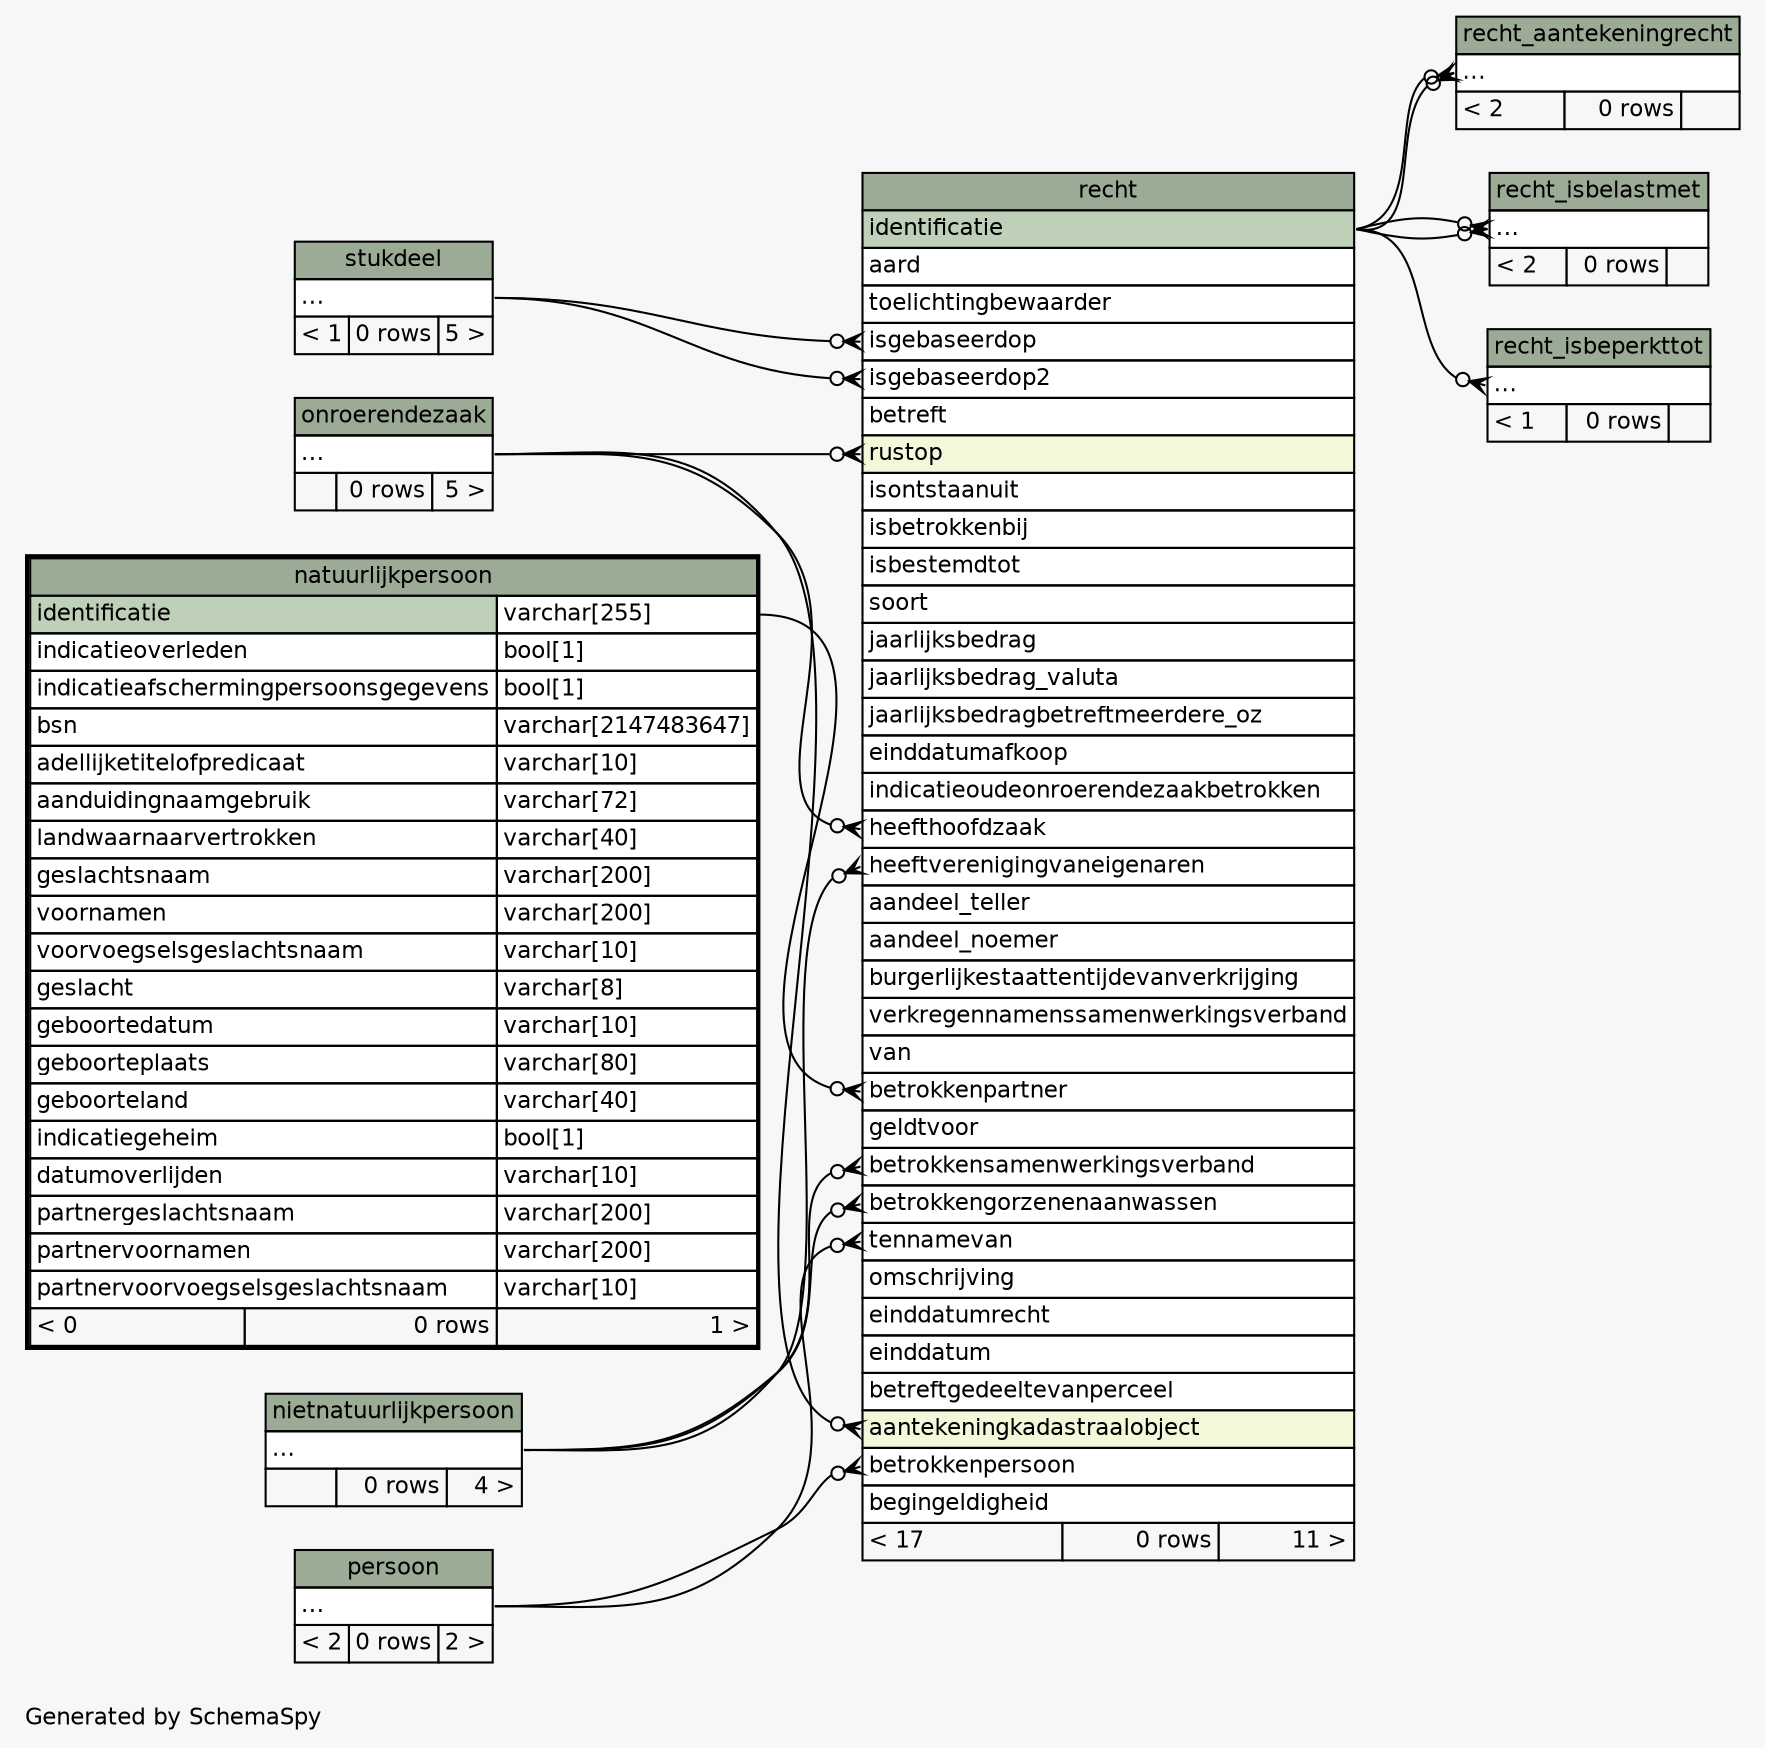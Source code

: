 // dot 2.43.0 on Linux 6.8.0-41-generic
// SchemaSpy rev Unknown
digraph "twoDegreesRelationshipsDiagram" {
  graph [
    rankdir="RL"
    bgcolor="#f7f7f7"
    label="\nGenerated by SchemaSpy"
    labeljust="l"
    nodesep="0.18"
    ranksep="0.46"
    fontname="Helvetica"
    fontsize="11"
  ];
  node [
    fontname="Helvetica"
    fontsize="11"
    shape="plaintext"
  ];
  edge [
    arrowsize="0.8"
  ];
  "recht":"aantekeningkadastraalobject":w -> "onroerendezaak":"elipses":e [arrowhead=none dir=back arrowtail=crowodot];
  "recht":"betrokkengorzenenaanwassen":w -> "nietnatuurlijkpersoon":"elipses":e [arrowhead=none dir=back arrowtail=crowodot];
  "recht":"betrokkenpartner":w -> "natuurlijkpersoon":"identificatie.type":e [arrowhead=none dir=back arrowtail=crowodot];
  "recht":"betrokkenpersoon":w -> "persoon":"elipses":e [arrowhead=none dir=back arrowtail=crowodot];
  "recht":"betrokkensamenwerkingsverband":w -> "nietnatuurlijkpersoon":"elipses":e [arrowhead=none dir=back arrowtail=crowodot];
  "recht":"heefthoofdzaak":w -> "onroerendezaak":"elipses":e [arrowhead=none dir=back arrowtail=crowodot];
  "recht":"heeftverenigingvaneigenaren":w -> "nietnatuurlijkpersoon":"elipses":e [arrowhead=none dir=back arrowtail=crowodot];
  "recht":"isgebaseerdop":w -> "stukdeel":"elipses":e [arrowhead=none dir=back arrowtail=crowodot];
  "recht":"isgebaseerdop2":w -> "stukdeel":"elipses":e [arrowhead=none dir=back arrowtail=crowodot];
  "recht":"rustop":w -> "onroerendezaak":"elipses":e [arrowhead=none dir=back arrowtail=crowodot];
  "recht":"tennamevan":w -> "persoon":"elipses":e [arrowhead=none dir=back arrowtail=crowodot];
  "recht_aantekeningrecht":"elipses":w -> "recht":"identificatie":e [arrowhead=none dir=back arrowtail=crowodot];
  "recht_aantekeningrecht":"elipses":w -> "recht":"identificatie":e [arrowhead=none dir=back arrowtail=crowodot];
  "recht_isbelastmet":"elipses":w -> "recht":"identificatie":e [arrowhead=none dir=back arrowtail=crowodot];
  "recht_isbelastmet":"elipses":w -> "recht":"identificatie":e [arrowhead=none dir=back arrowtail=crowodot];
  "recht_isbeperkttot":"elipses":w -> "recht":"identificatie":e [arrowhead=none dir=back arrowtail=crowodot];
  "natuurlijkpersoon" [
    label=<
    <TABLE BORDER="2" CELLBORDER="1" CELLSPACING="0" BGCOLOR="#ffffff">
      <TR><TD COLSPAN="3" BGCOLOR="#9bab96" ALIGN="CENTER">natuurlijkpersoon</TD></TR>
      <TR><TD PORT="identificatie" COLSPAN="2" BGCOLOR="#bed1b8" ALIGN="LEFT">identificatie</TD><TD PORT="identificatie.type" ALIGN="LEFT">varchar[255]</TD></TR>
      <TR><TD PORT="indicatieoverleden" COLSPAN="2" ALIGN="LEFT">indicatieoverleden</TD><TD PORT="indicatieoverleden.type" ALIGN="LEFT">bool[1]</TD></TR>
      <TR><TD PORT="indicatieafschermingpersoonsgegevens" COLSPAN="2" ALIGN="LEFT">indicatieafschermingpersoonsgegevens</TD><TD PORT="indicatieafschermingpersoonsgegevens.type" ALIGN="LEFT">bool[1]</TD></TR>
      <TR><TD PORT="bsn" COLSPAN="2" ALIGN="LEFT">bsn</TD><TD PORT="bsn.type" ALIGN="LEFT">varchar[2147483647]</TD></TR>
      <TR><TD PORT="adellijketitelofpredicaat" COLSPAN="2" ALIGN="LEFT">adellijketitelofpredicaat</TD><TD PORT="adellijketitelofpredicaat.type" ALIGN="LEFT">varchar[10]</TD></TR>
      <TR><TD PORT="aanduidingnaamgebruik" COLSPAN="2" ALIGN="LEFT">aanduidingnaamgebruik</TD><TD PORT="aanduidingnaamgebruik.type" ALIGN="LEFT">varchar[72]</TD></TR>
      <TR><TD PORT="landwaarnaarvertrokken" COLSPAN="2" ALIGN="LEFT">landwaarnaarvertrokken</TD><TD PORT="landwaarnaarvertrokken.type" ALIGN="LEFT">varchar[40]</TD></TR>
      <TR><TD PORT="geslachtsnaam" COLSPAN="2" ALIGN="LEFT">geslachtsnaam</TD><TD PORT="geslachtsnaam.type" ALIGN="LEFT">varchar[200]</TD></TR>
      <TR><TD PORT="voornamen" COLSPAN="2" ALIGN="LEFT">voornamen</TD><TD PORT="voornamen.type" ALIGN="LEFT">varchar[200]</TD></TR>
      <TR><TD PORT="voorvoegselsgeslachtsnaam" COLSPAN="2" ALIGN="LEFT">voorvoegselsgeslachtsnaam</TD><TD PORT="voorvoegselsgeslachtsnaam.type" ALIGN="LEFT">varchar[10]</TD></TR>
      <TR><TD PORT="geslacht" COLSPAN="2" ALIGN="LEFT">geslacht</TD><TD PORT="geslacht.type" ALIGN="LEFT">varchar[8]</TD></TR>
      <TR><TD PORT="geboortedatum" COLSPAN="2" ALIGN="LEFT">geboortedatum</TD><TD PORT="geboortedatum.type" ALIGN="LEFT">varchar[10]</TD></TR>
      <TR><TD PORT="geboorteplaats" COLSPAN="2" ALIGN="LEFT">geboorteplaats</TD><TD PORT="geboorteplaats.type" ALIGN="LEFT">varchar[80]</TD></TR>
      <TR><TD PORT="geboorteland" COLSPAN="2" ALIGN="LEFT">geboorteland</TD><TD PORT="geboorteland.type" ALIGN="LEFT">varchar[40]</TD></TR>
      <TR><TD PORT="indicatiegeheim" COLSPAN="2" ALIGN="LEFT">indicatiegeheim</TD><TD PORT="indicatiegeheim.type" ALIGN="LEFT">bool[1]</TD></TR>
      <TR><TD PORT="datumoverlijden" COLSPAN="2" ALIGN="LEFT">datumoverlijden</TD><TD PORT="datumoverlijden.type" ALIGN="LEFT">varchar[10]</TD></TR>
      <TR><TD PORT="partnergeslachtsnaam" COLSPAN="2" ALIGN="LEFT">partnergeslachtsnaam</TD><TD PORT="partnergeslachtsnaam.type" ALIGN="LEFT">varchar[200]</TD></TR>
      <TR><TD PORT="partnervoornamen" COLSPAN="2" ALIGN="LEFT">partnervoornamen</TD><TD PORT="partnervoornamen.type" ALIGN="LEFT">varchar[200]</TD></TR>
      <TR><TD PORT="partnervoorvoegselsgeslachtsnaam" COLSPAN="2" ALIGN="LEFT">partnervoorvoegselsgeslachtsnaam</TD><TD PORT="partnervoorvoegselsgeslachtsnaam.type" ALIGN="LEFT">varchar[10]</TD></TR>
      <TR><TD ALIGN="LEFT" BGCOLOR="#f7f7f7">&lt; 0</TD><TD ALIGN="RIGHT" BGCOLOR="#f7f7f7">0 rows</TD><TD ALIGN="RIGHT" BGCOLOR="#f7f7f7">1 &gt;</TD></TR>
    </TABLE>>
    URL="natuurlijkpersoon.html"
    tooltip="natuurlijkpersoon"
  ];
  "nietnatuurlijkpersoon" [
    label=<
    <TABLE BORDER="0" CELLBORDER="1" CELLSPACING="0" BGCOLOR="#ffffff">
      <TR><TD COLSPAN="3" BGCOLOR="#9bab96" ALIGN="CENTER">nietnatuurlijkpersoon</TD></TR>
      <TR><TD PORT="elipses" COLSPAN="3" ALIGN="LEFT">...</TD></TR>
      <TR><TD ALIGN="LEFT" BGCOLOR="#f7f7f7">  </TD><TD ALIGN="RIGHT" BGCOLOR="#f7f7f7">0 rows</TD><TD ALIGN="RIGHT" BGCOLOR="#f7f7f7">4 &gt;</TD></TR>
    </TABLE>>
    URL="nietnatuurlijkpersoon.html"
    tooltip="nietnatuurlijkpersoon"
  ];
  "onroerendezaak" [
    label=<
    <TABLE BORDER="0" CELLBORDER="1" CELLSPACING="0" BGCOLOR="#ffffff">
      <TR><TD COLSPAN="3" BGCOLOR="#9bab96" ALIGN="CENTER">onroerendezaak</TD></TR>
      <TR><TD PORT="elipses" COLSPAN="3" ALIGN="LEFT">...</TD></TR>
      <TR><TD ALIGN="LEFT" BGCOLOR="#f7f7f7">  </TD><TD ALIGN="RIGHT" BGCOLOR="#f7f7f7">0 rows</TD><TD ALIGN="RIGHT" BGCOLOR="#f7f7f7">5 &gt;</TD></TR>
    </TABLE>>
    URL="onroerendezaak.html"
    tooltip="onroerendezaak"
  ];
  "persoon" [
    label=<
    <TABLE BORDER="0" CELLBORDER="1" CELLSPACING="0" BGCOLOR="#ffffff">
      <TR><TD COLSPAN="3" BGCOLOR="#9bab96" ALIGN="CENTER">persoon</TD></TR>
      <TR><TD PORT="elipses" COLSPAN="3" ALIGN="LEFT">...</TD></TR>
      <TR><TD ALIGN="LEFT" BGCOLOR="#f7f7f7">&lt; 2</TD><TD ALIGN="RIGHT" BGCOLOR="#f7f7f7">0 rows</TD><TD ALIGN="RIGHT" BGCOLOR="#f7f7f7">2 &gt;</TD></TR>
    </TABLE>>
    URL="persoon.html"
    tooltip="persoon"
  ];
  "recht" [
    label=<
    <TABLE BORDER="0" CELLBORDER="1" CELLSPACING="0" BGCOLOR="#ffffff">
      <TR><TD COLSPAN="3" BGCOLOR="#9bab96" ALIGN="CENTER">recht</TD></TR>
      <TR><TD PORT="identificatie" COLSPAN="3" BGCOLOR="#bed1b8" ALIGN="LEFT">identificatie</TD></TR>
      <TR><TD PORT="aard" COLSPAN="3" ALIGN="LEFT">aard</TD></TR>
      <TR><TD PORT="toelichtingbewaarder" COLSPAN="3" ALIGN="LEFT">toelichtingbewaarder</TD></TR>
      <TR><TD PORT="isgebaseerdop" COLSPAN="3" ALIGN="LEFT">isgebaseerdop</TD></TR>
      <TR><TD PORT="isgebaseerdop2" COLSPAN="3" ALIGN="LEFT">isgebaseerdop2</TD></TR>
      <TR><TD PORT="betreft" COLSPAN="3" ALIGN="LEFT">betreft</TD></TR>
      <TR><TD PORT="rustop" COLSPAN="3" BGCOLOR="#f4f7da" ALIGN="LEFT">rustop</TD></TR>
      <TR><TD PORT="isontstaanuit" COLSPAN="3" ALIGN="LEFT">isontstaanuit</TD></TR>
      <TR><TD PORT="isbetrokkenbij" COLSPAN="3" ALIGN="LEFT">isbetrokkenbij</TD></TR>
      <TR><TD PORT="isbestemdtot" COLSPAN="3" ALIGN="LEFT">isbestemdtot</TD></TR>
      <TR><TD PORT="soort" COLSPAN="3" ALIGN="LEFT">soort</TD></TR>
      <TR><TD PORT="jaarlijksbedrag" COLSPAN="3" ALIGN="LEFT">jaarlijksbedrag</TD></TR>
      <TR><TD PORT="jaarlijksbedrag_valuta" COLSPAN="3" ALIGN="LEFT">jaarlijksbedrag_valuta</TD></TR>
      <TR><TD PORT="jaarlijksbedragbetreftmeerdere_oz" COLSPAN="3" ALIGN="LEFT">jaarlijksbedragbetreftmeerdere_oz</TD></TR>
      <TR><TD PORT="einddatumafkoop" COLSPAN="3" ALIGN="LEFT">einddatumafkoop</TD></TR>
      <TR><TD PORT="indicatieoudeonroerendezaakbetrokken" COLSPAN="3" ALIGN="LEFT">indicatieoudeonroerendezaakbetrokken</TD></TR>
      <TR><TD PORT="heefthoofdzaak" COLSPAN="3" ALIGN="LEFT">heefthoofdzaak</TD></TR>
      <TR><TD PORT="heeftverenigingvaneigenaren" COLSPAN="3" ALIGN="LEFT">heeftverenigingvaneigenaren</TD></TR>
      <TR><TD PORT="aandeel_teller" COLSPAN="3" ALIGN="LEFT">aandeel_teller</TD></TR>
      <TR><TD PORT="aandeel_noemer" COLSPAN="3" ALIGN="LEFT">aandeel_noemer</TD></TR>
      <TR><TD PORT="burgerlijkestaattentijdevanverkrijging" COLSPAN="3" ALIGN="LEFT">burgerlijkestaattentijdevanverkrijging</TD></TR>
      <TR><TD PORT="verkregennamenssamenwerkingsverband" COLSPAN="3" ALIGN="LEFT">verkregennamenssamenwerkingsverband</TD></TR>
      <TR><TD PORT="van" COLSPAN="3" ALIGN="LEFT">van</TD></TR>
      <TR><TD PORT="betrokkenpartner" COLSPAN="3" ALIGN="LEFT">betrokkenpartner</TD></TR>
      <TR><TD PORT="geldtvoor" COLSPAN="3" ALIGN="LEFT">geldtvoor</TD></TR>
      <TR><TD PORT="betrokkensamenwerkingsverband" COLSPAN="3" ALIGN="LEFT">betrokkensamenwerkingsverband</TD></TR>
      <TR><TD PORT="betrokkengorzenenaanwassen" COLSPAN="3" ALIGN="LEFT">betrokkengorzenenaanwassen</TD></TR>
      <TR><TD PORT="tennamevan" COLSPAN="3" ALIGN="LEFT">tennamevan</TD></TR>
      <TR><TD PORT="omschrijving" COLSPAN="3" ALIGN="LEFT">omschrijving</TD></TR>
      <TR><TD PORT="einddatumrecht" COLSPAN="3" ALIGN="LEFT">einddatumrecht</TD></TR>
      <TR><TD PORT="einddatum" COLSPAN="3" ALIGN="LEFT">einddatum</TD></TR>
      <TR><TD PORT="betreftgedeeltevanperceel" COLSPAN="3" ALIGN="LEFT">betreftgedeeltevanperceel</TD></TR>
      <TR><TD PORT="aantekeningkadastraalobject" COLSPAN="3" BGCOLOR="#f4f7da" ALIGN="LEFT">aantekeningkadastraalobject</TD></TR>
      <TR><TD PORT="betrokkenpersoon" COLSPAN="3" ALIGN="LEFT">betrokkenpersoon</TD></TR>
      <TR><TD PORT="begingeldigheid" COLSPAN="3" ALIGN="LEFT">begingeldigheid</TD></TR>
      <TR><TD ALIGN="LEFT" BGCOLOR="#f7f7f7">&lt; 17</TD><TD ALIGN="RIGHT" BGCOLOR="#f7f7f7">0 rows</TD><TD ALIGN="RIGHT" BGCOLOR="#f7f7f7">11 &gt;</TD></TR>
    </TABLE>>
    URL="recht.html"
    tooltip="recht"
  ];
  "recht_aantekeningrecht" [
    label=<
    <TABLE BORDER="0" CELLBORDER="1" CELLSPACING="0" BGCOLOR="#ffffff">
      <TR><TD COLSPAN="3" BGCOLOR="#9bab96" ALIGN="CENTER">recht_aantekeningrecht</TD></TR>
      <TR><TD PORT="elipses" COLSPAN="3" ALIGN="LEFT">...</TD></TR>
      <TR><TD ALIGN="LEFT" BGCOLOR="#f7f7f7">&lt; 2</TD><TD ALIGN="RIGHT" BGCOLOR="#f7f7f7">0 rows</TD><TD ALIGN="RIGHT" BGCOLOR="#f7f7f7">  </TD></TR>
    </TABLE>>
    URL="recht_aantekeningrecht.html"
    tooltip="recht_aantekeningrecht"
  ];
  "recht_isbelastmet" [
    label=<
    <TABLE BORDER="0" CELLBORDER="1" CELLSPACING="0" BGCOLOR="#ffffff">
      <TR><TD COLSPAN="3" BGCOLOR="#9bab96" ALIGN="CENTER">recht_isbelastmet</TD></TR>
      <TR><TD PORT="elipses" COLSPAN="3" ALIGN="LEFT">...</TD></TR>
      <TR><TD ALIGN="LEFT" BGCOLOR="#f7f7f7">&lt; 2</TD><TD ALIGN="RIGHT" BGCOLOR="#f7f7f7">0 rows</TD><TD ALIGN="RIGHT" BGCOLOR="#f7f7f7">  </TD></TR>
    </TABLE>>
    URL="recht_isbelastmet.html"
    tooltip="recht_isbelastmet"
  ];
  "recht_isbeperkttot" [
    label=<
    <TABLE BORDER="0" CELLBORDER="1" CELLSPACING="0" BGCOLOR="#ffffff">
      <TR><TD COLSPAN="3" BGCOLOR="#9bab96" ALIGN="CENTER">recht_isbeperkttot</TD></TR>
      <TR><TD PORT="elipses" COLSPAN="3" ALIGN="LEFT">...</TD></TR>
      <TR><TD ALIGN="LEFT" BGCOLOR="#f7f7f7">&lt; 1</TD><TD ALIGN="RIGHT" BGCOLOR="#f7f7f7">0 rows</TD><TD ALIGN="RIGHT" BGCOLOR="#f7f7f7">  </TD></TR>
    </TABLE>>
    URL="recht_isbeperkttot.html"
    tooltip="recht_isbeperkttot"
  ];
  "stukdeel" [
    label=<
    <TABLE BORDER="0" CELLBORDER="1" CELLSPACING="0" BGCOLOR="#ffffff">
      <TR><TD COLSPAN="3" BGCOLOR="#9bab96" ALIGN="CENTER">stukdeel</TD></TR>
      <TR><TD PORT="elipses" COLSPAN="3" ALIGN="LEFT">...</TD></TR>
      <TR><TD ALIGN="LEFT" BGCOLOR="#f7f7f7">&lt; 1</TD><TD ALIGN="RIGHT" BGCOLOR="#f7f7f7">0 rows</TD><TD ALIGN="RIGHT" BGCOLOR="#f7f7f7">5 &gt;</TD></TR>
    </TABLE>>
    URL="stukdeel.html"
    tooltip="stukdeel"
  ];
}
